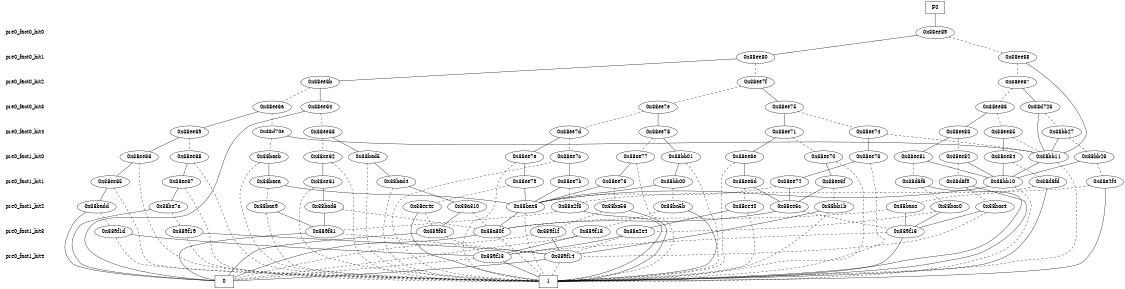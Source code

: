 digraph "DD" {
size = "7.5,10"
center = true;
edge [dir = none];
{ node [shape = plaintext];
  edge [style = invis];
  "CONST NODES" [style = invis];
" pre0_fact0_bit0 " -> " pre0_fact0_bit1 " -> " pre0_fact0_bit2 " -> " pre0_fact0_bit3 " -> " pre0_fact0_bit4 " -> " pre0_fact1_bit0 " -> " pre0_fact1_bit1 " -> " pre0_fact1_bit2 " -> " pre0_fact1_bit3 " -> " pre0_fact1_bit4 " -> "CONST NODES"; 
}
{ rank = same; node [shape = box]; edge [style = invis];
"F0"; }
{ rank = same; " pre0_fact0_bit0 ";
"0x38ee89";
}
{ rank = same; " pre0_fact0_bit1 ";
"0x38ee88";
"0x38ee80";
}
{ rank = same; " pre0_fact0_bit2 ";
"0x38ee6b";
"0x38ee87";
"0x38ee7f";
}
{ rank = same; " pre0_fact0_bit3 ";
"0x38ee75";
"0x38ee6a";
"0x38d726";
"0x38ee64";
"0x38ee86";
"0x38ee7e";
}
{ rank = same; " pre0_fact0_bit4 ";
"0x38ee63";
"0x38ee69";
"0x38bb27";
"0x38d70e";
"0x38ee71";
"0x38ee85";
"0x38ee83";
"0x38ee78";
"0x38ee7d";
"0x38ee74";
}
{ rank = same; " pre0_fact1_bit0 ";
"0x38ee62";
"0x38ee66";
"0x38ee68";
"0x38ee6e";
"0x38ee70";
"0x38bad5";
"0x38ee7a";
"0x38ee7c";
"0x38baeb";
"0x38bb01";
"0x38bb26";
"0x38bb11";
"0x38ee81";
"0x38ee82";
"0x38ee73";
"0x38ee77";
"0x38ee84";
}
{ rank = same; " pre0_fact1_bit1 ";
"0x38ee67";
"0x38ee76";
"0x38ee72";
"0x38d6fd";
"0x38bad4";
"0x38ee7b";
"0x38ee61";
"0x38bb00";
"0x38bb10";
"0x38a2f4";
"0x38baea";
"0x38ee65";
"0x38ee6f";
"0x38d6f6";
"0x38d6f9";
"0x38ee6d";
"0x38ee79";
}
{ rank = same; " pre0_fact1_bit2 ";
"0x38ee4e";
"0x38a2f3";
"0x38ee40";
"0x38bad6";
"0x38ba5b";
"0x38ee6c";
"0x38bac0";
"0x38bac4";
"0x38bae9";
"0x38ba56";
"0x38baca";
"0x38bae6";
"0x38a310";
"0x38ba7a";
"0x38bb1b";
"0x38badd";
}
{ rank = same; " pre0_fact1_bit3 ";
"0x389f16";
"0x38a30f";
"0x389f1d";
"0x389f18";
"0x389f30";
"0x389f31";
"0x389f19";
"0x38a2e4";
"0x389f1f";
}
{ rank = same; " pre0_fact1_bit4 ";
"0x389f14";
"0x389f13";
}
{ rank = same; "CONST NODES";
{ node [shape = box]; "0x36e91c";
"0x36e91b";
}
}
"F0" -> "0x38ee89" [style = solid];
"0x38ee89" -> "0x38ee80";
"0x38ee89" -> "0x38ee88" [style = dashed];
"0x38ee88" -> "0x38bb11";
"0x38ee88" -> "0x38ee87" [style = dashed];
"0x38ee80" -> "0x38ee6b";
"0x38ee80" -> "0x38ee7f" [style = dashed];
"0x38ee6b" -> "0x38ee64";
"0x38ee6b" -> "0x38ee6a" [style = dashed];
"0x38ee87" -> "0x38d726";
"0x38ee87" -> "0x38ee86" [style = dashed];
"0x38ee7f" -> "0x38ee75";
"0x38ee7f" -> "0x38ee7e" [style = dashed];
"0x38ee75" -> "0x38ee71";
"0x38ee75" -> "0x38ee74" [style = dashed];
"0x38ee6a" -> "0x38ee69";
"0x38ee6a" -> "0x38d70e" [style = dashed];
"0x38d726" -> "0x38bb11";
"0x38d726" -> "0x38bb27" [style = dashed];
"0x38ee64" -> "0x36e91c";
"0x38ee64" -> "0x38ee63" [style = dashed];
"0x38ee86" -> "0x38ee83";
"0x38ee86" -> "0x38ee85" [style = dashed];
"0x38ee7e" -> "0x38ee78";
"0x38ee7e" -> "0x38ee7d" [style = dashed];
"0x38ee63" -> "0x38bad5";
"0x38ee63" -> "0x38ee62" [style = dashed];
"0x38ee69" -> "0x38ee66";
"0x38ee69" -> "0x38ee68" [style = dashed];
"0x38bb27" -> "0x38bb11";
"0x38bb27" -> "0x38bb26" [style = dashed];
"0x38d70e" -> "0x38bb11";
"0x38d70e" -> "0x38baeb" [style = dashed];
"0x38ee71" -> "0x38ee6e";
"0x38ee71" -> "0x38ee70" [style = dashed];
"0x38ee85" -> "0x38ee84";
"0x38ee85" -> "0x38bb11" [style = dashed];
"0x38ee83" -> "0x38ee81";
"0x38ee83" -> "0x38ee82" [style = dashed];
"0x38ee78" -> "0x38bb01";
"0x38ee78" -> "0x38ee77" [style = dashed];
"0x38ee7d" -> "0x38ee7a";
"0x38ee7d" -> "0x38ee7c" [style = dashed];
"0x38ee74" -> "0x38ee73";
"0x38ee74" -> "0x38bb11" [style = dashed];
"0x38ee62" -> "0x38ee61";
"0x38ee62" -> "0x36e91b" [style = dashed];
"0x38ee66" -> "0x38ee65";
"0x38ee66" -> "0x36e91b" [style = dashed];
"0x38ee68" -> "0x38ee67";
"0x38ee68" -> "0x36e91b" [style = dashed];
"0x38ee6e" -> "0x38ee6d";
"0x38ee6e" -> "0x36e91b" [style = dashed];
"0x38ee70" -> "0x38ee6f";
"0x38ee70" -> "0x36e91b" [style = dashed];
"0x38bad5" -> "0x38bad4";
"0x38bad5" -> "0x36e91b" [style = dashed];
"0x38ee7a" -> "0x38ee79";
"0x38ee7a" -> "0x36e91b" [style = dashed];
"0x38ee7c" -> "0x38ee7b";
"0x38ee7c" -> "0x36e91b" [style = dashed];
"0x38baeb" -> "0x38baea";
"0x38baeb" -> "0x36e91b" [style = dashed];
"0x38bb01" -> "0x38bb00";
"0x38bb01" -> "0x36e91b" [style = dashed];
"0x38bb26" -> "0x38bb10";
"0x38bb26" -> "0x38a2f4" [style = dashed];
"0x38bb11" -> "0x38bb10";
"0x38bb11" -> "0x36e91b" [style = dashed];
"0x38ee81" -> "0x38bb10";
"0x38ee81" -> "0x38d6f6" [style = dashed];
"0x38ee82" -> "0x38bb10";
"0x38ee82" -> "0x38d6f9" [style = dashed];
"0x38ee73" -> "0x38ee72";
"0x38ee73" -> "0x36e91b" [style = dashed];
"0x38ee77" -> "0x38ee76";
"0x38ee77" -> "0x36e91b" [style = dashed];
"0x38ee84" -> "0x38bb10";
"0x38ee84" -> "0x38d6fd" [style = dashed];
"0x38ee67" -> "0x38ba7a";
"0x38ee67" -> "0x36e91b" [style = dashed];
"0x38ee76" -> "0x38bae6";
"0x38ee76" -> "0x38ba56" [style = dashed];
"0x38ee72" -> "0x38ee6c";
"0x38ee72" -> "0x38bae6" [style = dashed];
"0x38d6fd" -> "0x36e91b";
"0x38d6fd" -> "0x38baca" [style = dashed];
"0x38bad4" -> "0x38a310";
"0x38bad4" -> "0x36e91b" [style = dashed];
"0x38ee7b" -> "0x38bae6";
"0x38ee7b" -> "0x38a2f3" [style = dashed];
"0x38ee61" -> "0x38bad6";
"0x38ee61" -> "0x36e91b" [style = dashed];
"0x38bb00" -> "0x38bae6";
"0x38bb00" -> "0x38ba5b" [style = dashed];
"0x38bb10" -> "0x38bae6";
"0x38bb10" -> "0x36e91b" [style = dashed];
"0x38a2f4" -> "0x36e91b";
"0x38a2f4" -> "0x38a2f3" [style = dashed];
"0x38baea" -> "0x38bae6";
"0x38baea" -> "0x38bae9" [style = dashed];
"0x38ee65" -> "0x38badd";
"0x38ee65" -> "0x36e91b" [style = dashed];
"0x38ee6f" -> "0x38ee6c";
"0x38ee6f" -> "0x38bb1b" [style = dashed];
"0x38d6f6" -> "0x36e91b";
"0x38d6f6" -> "0x38bac0" [style = dashed];
"0x38d6f9" -> "0x36e91b";
"0x38d6f9" -> "0x38bac4" [style = dashed];
"0x38ee6d" -> "0x38ee6c";
"0x38ee6d" -> "0x38ee40" [style = dashed];
"0x38ee79" -> "0x38bae6";
"0x38ee79" -> "0x38ee4e" [style = dashed];
"0x38ee4e" -> "0x36e91b";
"0x38ee4e" -> "0x389f30" [style = dashed];
"0x38a2f3" -> "0x36e91b";
"0x38a2f3" -> "0x389f31" [style = dashed];
"0x38ee40" -> "0x38a2e4";
"0x38ee40" -> "0x36e91b" [style = dashed];
"0x38bad6" -> "0x389f31";
"0x38bad6" -> "0x38a30f" [style = dashed];
"0x38ba5b" -> "0x36e91b";
"0x38ba5b" -> "0x389f18" [style = dashed];
"0x38ee6c" -> "0x38a30f";
"0x38ee6c" -> "0x389f16" [style = dashed];
"0x38bac0" -> "0x389f16";
"0x38bac0" -> "0x38a2e4" [style = dashed];
"0x38bac4" -> "0x389f16";
"0x38bac4" -> "0x389f14" [style = dashed];
"0x38bae9" -> "0x389f31";
"0x38bae9" -> "0x36e91b" [style = dashed];
"0x38ba56" -> "0x36e91b";
"0x38ba56" -> "0x389f1f" [style = dashed];
"0x38baca" -> "0x389f16";
"0x38baca" -> "0x38a30f" [style = dashed];
"0x38bae6" -> "0x38a30f";
"0x38bae6" -> "0x36e91b" [style = dashed];
"0x38a310" -> "0x389f30";
"0x38a310" -> "0x38a30f" [style = dashed];
"0x38ba7a" -> "0x36e91c";
"0x38ba7a" -> "0x389f19" [style = dashed];
"0x38bb1b" -> "0x389f14";
"0x38bb1b" -> "0x36e91b" [style = dashed];
"0x38badd" -> "0x36e91c";
"0x38badd" -> "0x389f1d" [style = dashed];
"0x389f16" -> "0x36e91b";
"0x389f16" -> "0x389f13" [style = dashed];
"0x38a30f" -> "0x36e91c";
"0x38a30f" -> "0x36e91b" [style = dashed];
"0x389f1d" -> "0x389f13";
"0x389f1d" -> "0x36e91b" [style = dashed];
"0x389f18" -> "0x389f13";
"0x389f18" -> "0x36e91c" [style = dashed];
"0x389f30" -> "0x36e91c";
"0x389f30" -> "0x389f13" [style = dashed];
"0x389f31" -> "0x36e91c";
"0x389f31" -> "0x389f14" [style = dashed];
"0x389f19" -> "0x389f14";
"0x389f19" -> "0x36e91b" [style = dashed];
"0x38a2e4" -> "0x389f13";
"0x38a2e4" -> "0x389f14" [style = dashed];
"0x389f1f" -> "0x389f14";
"0x389f1f" -> "0x36e91c" [style = dashed];
"0x389f14" -> "0x36e91c";
"0x389f14" -> "0x36e91b" [style = dashed];
"0x389f13" -> "0x36e91b";
"0x389f13" -> "0x36e91c" [style = dashed];
"0x36e91c" [label = "0"];
"0x36e91b" [label = "1"];
}
